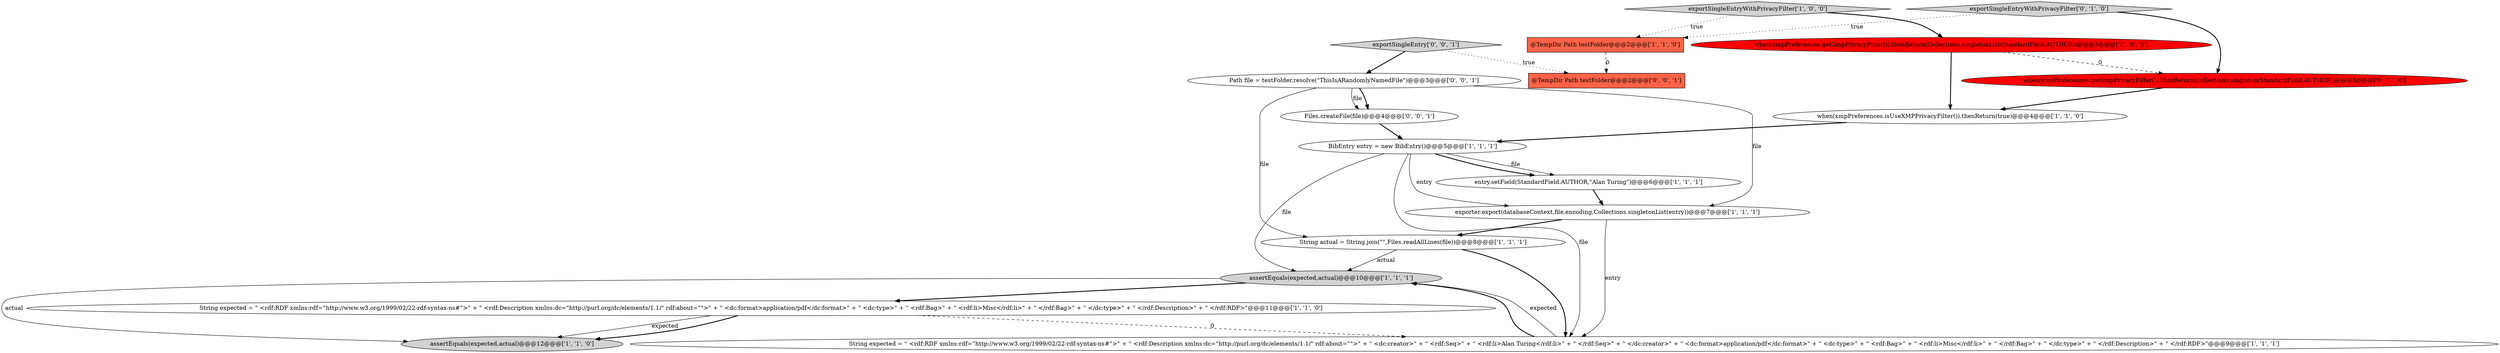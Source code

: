 digraph {
8 [style = filled, label = "assertEquals(expected,actual)@@@10@@@['1', '1', '1']", fillcolor = lightgray, shape = ellipse image = "AAA0AAABBB1BBB"];
17 [style = filled, label = "@TempDir Path testFolder@@@2@@@['0', '0', '1']", fillcolor = tomato, shape = box image = "AAA0AAABBB3BBB"];
2 [style = filled, label = "entry.setField(StandardField.AUTHOR,\"Alan Turing\")@@@6@@@['1', '1', '1']", fillcolor = white, shape = ellipse image = "AAA0AAABBB1BBB"];
13 [style = filled, label = "when(xmpPreferences.getXmpPrivacyFilter()).thenReturn(Collections.singleton(StandardField.AUTHOR))@@@3@@@['0', '1', '0']", fillcolor = red, shape = ellipse image = "AAA1AAABBB2BBB"];
9 [style = filled, label = "exporter.export(databaseContext,file,encoding,Collections.singletonList(entry))@@@7@@@['1', '1', '1']", fillcolor = white, shape = ellipse image = "AAA0AAABBB1BBB"];
11 [style = filled, label = "when(xmpPreferences.isUseXMPPrivacyFilter()).thenReturn(true)@@@4@@@['1', '1', '0']", fillcolor = white, shape = ellipse image = "AAA0AAABBB1BBB"];
3 [style = filled, label = "when(xmpPreferences.getXmpPrivacyFilter()).thenReturn(Collections.singletonList(StandardField.AUTHOR))@@@3@@@['1', '0', '0']", fillcolor = red, shape = ellipse image = "AAA1AAABBB1BBB"];
7 [style = filled, label = "BibEntry entry = new BibEntry()@@@5@@@['1', '1', '1']", fillcolor = white, shape = ellipse image = "AAA0AAABBB1BBB"];
6 [style = filled, label = "exportSingleEntryWithPrivacyFilter['1', '0', '0']", fillcolor = lightgray, shape = diamond image = "AAA0AAABBB1BBB"];
14 [style = filled, label = "Path file = testFolder.resolve(\"ThisIsARandomlyNamedFile\")@@@3@@@['0', '0', '1']", fillcolor = white, shape = ellipse image = "AAA0AAABBB3BBB"];
16 [style = filled, label = "Files.createFile(file)@@@4@@@['0', '0', '1']", fillcolor = white, shape = ellipse image = "AAA0AAABBB3BBB"];
4 [style = filled, label = "assertEquals(expected,actual)@@@12@@@['1', '1', '0']", fillcolor = lightgray, shape = ellipse image = "AAA0AAABBB1BBB"];
12 [style = filled, label = "exportSingleEntryWithPrivacyFilter['0', '1', '0']", fillcolor = lightgray, shape = diamond image = "AAA0AAABBB2BBB"];
0 [style = filled, label = "String expected = \" <rdf:RDF xmlns:rdf=\"http://www.w3.org/1999/02/22-rdf-syntax-ns#\">\" + \" <rdf:Description xmlns:dc=\"http://purl.org/dc/elements/1.1/\" rdf:about=\"\">\" + \" <dc:format>application/pdf</dc:format>\" + \" <dc:type>\" + \" <rdf:Bag>\" + \" <rdf:li>Misc</rdf:li>\" + \" </rdf:Bag>\" + \" </dc:type>\" + \" </rdf:Description>\" + \" </rdf:RDF>\"@@@11@@@['1', '1', '0']", fillcolor = white, shape = ellipse image = "AAA0AAABBB1BBB"];
15 [style = filled, label = "exportSingleEntry['0', '0', '1']", fillcolor = lightgray, shape = diamond image = "AAA0AAABBB3BBB"];
5 [style = filled, label = "String expected = \" <rdf:RDF xmlns:rdf=\"http://www.w3.org/1999/02/22-rdf-syntax-ns#\">\" + \" <rdf:Description xmlns:dc=\"http://purl.org/dc/elements/1.1/\" rdf:about=\"\">\" + \" <dc:creator>\" + \" <rdf:Seq>\" + \" <rdf:li>Alan Turing</rdf:li>\" + \" </rdf:Seq>\" + \" </dc:creator>\" + \" <dc:format>application/pdf</dc:format>\" + \" <dc:type>\" + \" <rdf:Bag>\" + \" <rdf:li>Misc</rdf:li>\" + \" </rdf:Bag>\" + \" </dc:type>\" + \" </rdf:Description>\" + \" </rdf:RDF>\"@@@9@@@['1', '1', '1']", fillcolor = white, shape = ellipse image = "AAA0AAABBB1BBB"];
10 [style = filled, label = "String actual = String.join(\"\",Files.readAllLines(file))@@@8@@@['1', '1', '1']", fillcolor = white, shape = ellipse image = "AAA0AAABBB1BBB"];
1 [style = filled, label = "@TempDir Path testFolder@@@2@@@['1', '1', '0']", fillcolor = tomato, shape = box image = "AAA0AAABBB1BBB"];
14->16 [style = bold, label=""];
9->5 [style = solid, label="entry"];
6->3 [style = bold, label=""];
5->8 [style = bold, label=""];
7->2 [style = solid, label="file"];
15->14 [style = bold, label=""];
0->5 [style = dashed, label="0"];
16->7 [style = bold, label=""];
3->11 [style = bold, label=""];
6->1 [style = dotted, label="true"];
12->1 [style = dotted, label="true"];
14->16 [style = solid, label="file"];
2->9 [style = bold, label=""];
9->10 [style = bold, label=""];
3->13 [style = dashed, label="0"];
7->9 [style = solid, label="entry"];
13->11 [style = bold, label=""];
0->4 [style = solid, label="expected"];
15->17 [style = dotted, label="true"];
8->0 [style = bold, label=""];
12->13 [style = bold, label=""];
1->17 [style = dashed, label="0"];
8->4 [style = solid, label="actual"];
10->5 [style = bold, label=""];
10->8 [style = solid, label="actual"];
0->4 [style = bold, label=""];
7->2 [style = bold, label=""];
5->8 [style = solid, label="expected"];
7->8 [style = solid, label="file"];
14->10 [style = solid, label="file"];
14->9 [style = solid, label="file"];
11->7 [style = bold, label=""];
7->5 [style = solid, label="file"];
}
